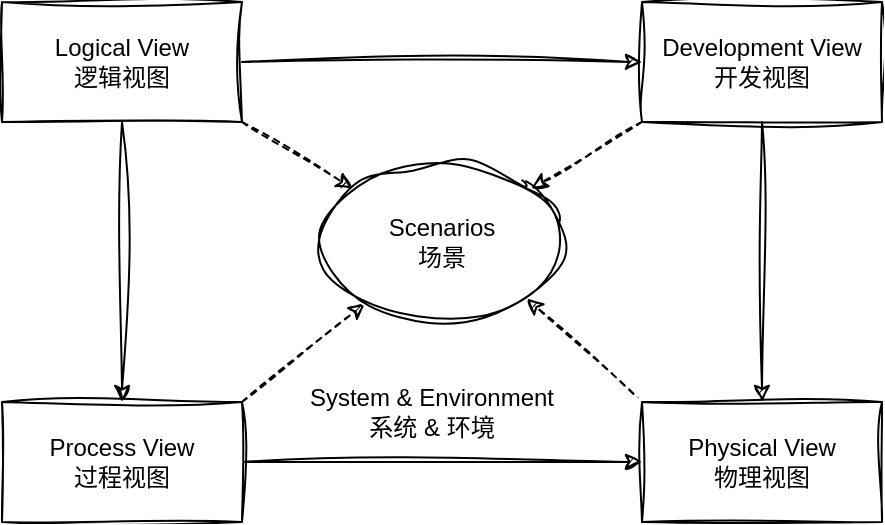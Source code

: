 <mxfile version="20.8.16" type="device"><diagram name="第 1 页" id="KeVII91RY_beVzwlWTmo"><mxGraphModel dx="1114" dy="775" grid="1" gridSize="10" guides="1" tooltips="1" connect="1" arrows="1" fold="1" page="1" pageScale="1" pageWidth="827" pageHeight="1169" math="0" shadow="0"><root><mxCell id="0"/><mxCell id="1" parent="0"/><mxCell id="ovoro52mBMWSYni-6slW-7" style="edgeStyle=orthogonalEdgeStyle;rounded=0;orthogonalLoop=1;jettySize=auto;html=1;exitX=1;exitY=0.5;exitDx=0;exitDy=0;entryX=0;entryY=0.5;entryDx=0;entryDy=0;labelBackgroundColor=none;fontColor=default;sketch=1;curveFitting=1;jiggle=2;" parent="1" source="ovoro52mBMWSYni-6slW-2" target="ovoro52mBMWSYni-6slW-4" edge="1"><mxGeometry relative="1" as="geometry"/></mxCell><mxCell id="ovoro52mBMWSYni-6slW-8" style="edgeStyle=orthogonalEdgeStyle;rounded=0;orthogonalLoop=1;jettySize=auto;html=1;exitX=0.5;exitY=1;exitDx=0;exitDy=0;entryX=0.5;entryY=0;entryDx=0;entryDy=0;labelBackgroundColor=none;fontColor=default;sketch=1;curveFitting=1;jiggle=2;" parent="1" source="ovoro52mBMWSYni-6slW-2" target="ovoro52mBMWSYni-6slW-5" edge="1"><mxGeometry relative="1" as="geometry"/></mxCell><mxCell id="ovoro52mBMWSYni-6slW-13" style="edgeStyle=none;rounded=0;orthogonalLoop=1;jettySize=auto;html=1;exitX=1;exitY=1;exitDx=0;exitDy=0;dashed=1;labelBackgroundColor=none;fontColor=default;sketch=1;curveFitting=1;jiggle=2;" parent="1" source="ovoro52mBMWSYni-6slW-2" target="ovoro52mBMWSYni-6slW-6" edge="1"><mxGeometry relative="1" as="geometry"/></mxCell><mxCell id="ovoro52mBMWSYni-6slW-2" value="Logical View&lt;br&gt;逻辑视图" style="rounded=0;whiteSpace=wrap;html=1;labelBackgroundColor=none;sketch=1;curveFitting=1;jiggle=2;" parent="1" vertex="1"><mxGeometry x="15" y="15" width="120" height="60" as="geometry"/></mxCell><mxCell id="ovoro52mBMWSYni-6slW-16" style="edgeStyle=none;rounded=0;orthogonalLoop=1;jettySize=auto;html=1;exitX=0;exitY=0;exitDx=0;exitDy=0;entryX=1;entryY=1;entryDx=0;entryDy=0;dashed=1;labelBackgroundColor=none;fontColor=default;sketch=1;curveFitting=1;jiggle=2;" parent="1" source="ovoro52mBMWSYni-6slW-3" target="ovoro52mBMWSYni-6slW-6" edge="1"><mxGeometry relative="1" as="geometry"/></mxCell><mxCell id="ovoro52mBMWSYni-6slW-3" value="Physical View&lt;br&gt;物理视图" style="rounded=0;whiteSpace=wrap;html=1;labelBackgroundColor=none;sketch=1;curveFitting=1;jiggle=2;" parent="1" vertex="1"><mxGeometry x="335" y="215" width="120" height="60" as="geometry"/></mxCell><mxCell id="ovoro52mBMWSYni-6slW-9" style="edgeStyle=orthogonalEdgeStyle;rounded=0;orthogonalLoop=1;jettySize=auto;html=1;exitX=0.5;exitY=1;exitDx=0;exitDy=0;entryX=0.5;entryY=0;entryDx=0;entryDy=0;labelBackgroundColor=none;fontColor=default;sketch=1;curveFitting=1;jiggle=2;" parent="1" source="ovoro52mBMWSYni-6slW-4" target="ovoro52mBMWSYni-6slW-3" edge="1"><mxGeometry relative="1" as="geometry"/></mxCell><mxCell id="ovoro52mBMWSYni-6slW-14" style="edgeStyle=none;rounded=0;orthogonalLoop=1;jettySize=auto;html=1;exitX=0;exitY=1;exitDx=0;exitDy=0;dashed=1;labelBackgroundColor=none;fontColor=default;sketch=1;curveFitting=1;jiggle=2;" parent="1" source="ovoro52mBMWSYni-6slW-4" target="ovoro52mBMWSYni-6slW-6" edge="1"><mxGeometry relative="1" as="geometry"/></mxCell><mxCell id="ovoro52mBMWSYni-6slW-4" value="Development View&lt;br&gt;开发视图" style="rounded=0;whiteSpace=wrap;html=1;labelBackgroundColor=none;sketch=1;curveFitting=1;jiggle=2;" parent="1" vertex="1"><mxGeometry x="335" y="15" width="120" height="60" as="geometry"/></mxCell><mxCell id="ovoro52mBMWSYni-6slW-10" style="edgeStyle=orthogonalEdgeStyle;rounded=0;orthogonalLoop=1;jettySize=auto;html=1;exitX=1;exitY=0.5;exitDx=0;exitDy=0;entryX=0;entryY=0.5;entryDx=0;entryDy=0;labelBackgroundColor=none;fontColor=default;sketch=1;curveFitting=1;jiggle=2;" parent="1" source="ovoro52mBMWSYni-6slW-5" target="ovoro52mBMWSYni-6slW-3" edge="1"><mxGeometry relative="1" as="geometry"/></mxCell><mxCell id="ovoro52mBMWSYni-6slW-15" style="edgeStyle=none;rounded=0;orthogonalLoop=1;jettySize=auto;html=1;exitX=1;exitY=0;exitDx=0;exitDy=0;dashed=1;labelBackgroundColor=none;fontColor=default;sketch=1;curveFitting=1;jiggle=2;" parent="1" source="ovoro52mBMWSYni-6slW-5" target="ovoro52mBMWSYni-6slW-6" edge="1"><mxGeometry relative="1" as="geometry"/></mxCell><mxCell id="ovoro52mBMWSYni-6slW-5" value="Process View&lt;br&gt;过程视图" style="rounded=0;whiteSpace=wrap;html=1;labelBackgroundColor=none;sketch=1;curveFitting=1;jiggle=2;" parent="1" vertex="1"><mxGeometry x="15" y="215" width="120" height="60" as="geometry"/></mxCell><mxCell id="ovoro52mBMWSYni-6slW-6" value="Scenarios&lt;br&gt;场景" style="ellipse;whiteSpace=wrap;html=1;labelBackgroundColor=none;sketch=1;curveFitting=1;jiggle=2;rounded=0;" parent="1" vertex="1"><mxGeometry x="175" y="95" width="120" height="80" as="geometry"/></mxCell><mxCell id="ovoro52mBMWSYni-6slW-17" value="System &amp;amp; Environment&lt;br&gt;系统 &amp;amp; 环境" style="text;strokeColor=none;align=center;fillColor=none;html=1;verticalAlign=middle;whiteSpace=wrap;rounded=0;labelBackgroundColor=none;sketch=1;curveFitting=1;jiggle=2;" parent="1" vertex="1"><mxGeometry x="155" y="205" width="150" height="30" as="geometry"/></mxCell></root></mxGraphModel></diagram></mxfile>